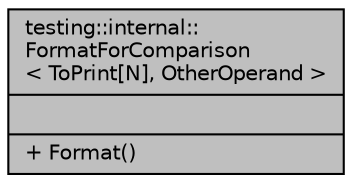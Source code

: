 digraph "testing::internal::FormatForComparison&lt; ToPrint[N], OtherOperand &gt;"
{
 // LATEX_PDF_SIZE
  bgcolor="transparent";
  edge [fontname="Helvetica",fontsize="10",labelfontname="Helvetica",labelfontsize="10"];
  node [fontname="Helvetica",fontsize="10",shape=record];
  Node1 [label="{testing::internal::\lFormatForComparison\l\< ToPrint[N], OtherOperand \>\n||+ Format()\l}",height=0.2,width=0.4,color="black", fillcolor="grey75", style="filled", fontcolor="black",tooltip=" "];
}
